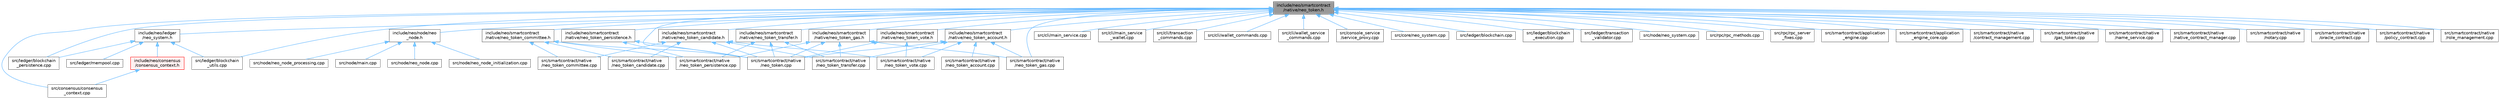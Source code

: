 digraph "include/neo/smartcontract/native/neo_token.h"
{
 // LATEX_PDF_SIZE
  bgcolor="transparent";
  edge [fontname=Helvetica,fontsize=10,labelfontname=Helvetica,labelfontsize=10];
  node [fontname=Helvetica,fontsize=10,shape=box,height=0.2,width=0.4];
  Node1 [id="Node000001",label="include/neo/smartcontract\l/native/neo_token.h",height=0.2,width=0.4,color="gray40", fillcolor="grey60", style="filled", fontcolor="black",tooltip=" "];
  Node1 -> Node2 [id="edge72_Node000001_Node000002",dir="back",color="steelblue1",style="solid",tooltip=" "];
  Node2 [id="Node000002",label="include/neo/ledger\l/neo_system.h",height=0.2,width=0.4,color="grey40", fillcolor="white", style="filled",URL="$ledger_2neo__system_8h.html",tooltip=" "];
  Node2 -> Node3 [id="edge73_Node000002_Node000003",dir="back",color="steelblue1",style="solid",tooltip=" "];
  Node3 [id="Node000003",label="include/neo/consensus\l/consensus_context.h",height=0.2,width=0.4,color="red", fillcolor="#FFF0F0", style="filled",URL="$consensus__context_8h.html",tooltip=" "];
  Node3 -> Node18 [id="edge74_Node000003_Node000018",dir="back",color="steelblue1",style="solid",tooltip=" "];
  Node18 [id="Node000018",label="src/consensus/consensus\l_context.cpp",height=0.2,width=0.4,color="grey40", fillcolor="white", style="filled",URL="$consensus__context_8cpp.html",tooltip=" "];
  Node2 -> Node19 [id="edge75_Node000002_Node000019",dir="back",color="steelblue1",style="solid",tooltip=" "];
  Node19 [id="Node000019",label="src/ledger/blockchain\l_persistence.cpp",height=0.2,width=0.4,color="grey40", fillcolor="white", style="filled",URL="$blockchain__persistence_8cpp.html",tooltip=" "];
  Node2 -> Node20 [id="edge76_Node000002_Node000020",dir="back",color="steelblue1",style="solid",tooltip=" "];
  Node20 [id="Node000020",label="src/ledger/blockchain\l_utils.cpp",height=0.2,width=0.4,color="grey40", fillcolor="white", style="filled",URL="$blockchain__utils_8cpp.html",tooltip=" "];
  Node2 -> Node21 [id="edge77_Node000002_Node000021",dir="back",color="steelblue1",style="solid",tooltip=" "];
  Node21 [id="Node000021",label="src/ledger/mempool.cpp",height=0.2,width=0.4,color="grey40", fillcolor="white", style="filled",URL="$mempool_8cpp.html",tooltip=" "];
  Node1 -> Node5 [id="edge78_Node000001_Node000005",dir="back",color="steelblue1",style="solid",tooltip=" "];
  Node5 [id="Node000005",label="include/neo/node/neo\l_node.h",height=0.2,width=0.4,color="grey40", fillcolor="white", style="filled",URL="$neo__node_8h.html",tooltip=" "];
  Node5 -> Node6 [id="edge79_Node000005_Node000006",dir="back",color="steelblue1",style="solid",tooltip=" "];
  Node6 [id="Node000006",label="src/node/main.cpp",height=0.2,width=0.4,color="grey40", fillcolor="white", style="filled",URL="$main_8cpp.html",tooltip="Main entry point for Neo C++ Node."];
  Node5 -> Node7 [id="edge80_Node000005_Node000007",dir="back",color="steelblue1",style="solid",tooltip=" "];
  Node7 [id="Node000007",label="src/node/neo_node.cpp",height=0.2,width=0.4,color="grey40", fillcolor="white", style="filled",URL="$neo__node_8cpp.html",tooltip=" "];
  Node5 -> Node8 [id="edge81_Node000005_Node000008",dir="back",color="steelblue1",style="solid",tooltip=" "];
  Node8 [id="Node000008",label="src/node/neo_node_initialization.cpp",height=0.2,width=0.4,color="grey40", fillcolor="white", style="filled",URL="$neo__node__initialization_8cpp.html",tooltip=" "];
  Node5 -> Node9 [id="edge82_Node000005_Node000009",dir="back",color="steelblue1",style="solid",tooltip=" "];
  Node9 [id="Node000009",label="src/node/neo_node_processing.cpp",height=0.2,width=0.4,color="grey40", fillcolor="white", style="filled",URL="$neo__node__processing_8cpp.html",tooltip=" "];
  Node1 -> Node22 [id="edge83_Node000001_Node000022",dir="back",color="steelblue1",style="solid",tooltip=" "];
  Node22 [id="Node000022",label="include/neo/smartcontract\l/native/neo_token_account.h",height=0.2,width=0.4,color="grey40", fillcolor="white", style="filled",URL="$neo__token__account_8h.html",tooltip=" "];
  Node22 -> Node23 [id="edge84_Node000022_Node000023",dir="back",color="steelblue1",style="solid",tooltip=" "];
  Node23 [id="Node000023",label="src/smartcontract/native\l/neo_token.cpp",height=0.2,width=0.4,color="grey40", fillcolor="white", style="filled",URL="$neo__token_8cpp.html",tooltip=" "];
  Node22 -> Node24 [id="edge85_Node000022_Node000024",dir="back",color="steelblue1",style="solid",tooltip=" "];
  Node24 [id="Node000024",label="src/smartcontract/native\l/neo_token_account.cpp",height=0.2,width=0.4,color="grey40", fillcolor="white", style="filled",URL="$neo__token__account_8cpp.html",tooltip=" "];
  Node22 -> Node25 [id="edge86_Node000022_Node000025",dir="back",color="steelblue1",style="solid",tooltip=" "];
  Node25 [id="Node000025",label="src/smartcontract/native\l/neo_token_gas.cpp",height=0.2,width=0.4,color="grey40", fillcolor="white", style="filled",URL="$neo__token__gas_8cpp.html",tooltip=" "];
  Node22 -> Node26 [id="edge87_Node000022_Node000026",dir="back",color="steelblue1",style="solid",tooltip=" "];
  Node26 [id="Node000026",label="src/smartcontract/native\l/neo_token_transfer.cpp",height=0.2,width=0.4,color="grey40", fillcolor="white", style="filled",URL="$neo__token__transfer_8cpp.html",tooltip=" "];
  Node22 -> Node27 [id="edge88_Node000022_Node000027",dir="back",color="steelblue1",style="solid",tooltip=" "];
  Node27 [id="Node000027",label="src/smartcontract/native\l/neo_token_vote.cpp",height=0.2,width=0.4,color="grey40", fillcolor="white", style="filled",URL="$neo__token__vote_8cpp.html",tooltip=" "];
  Node1 -> Node28 [id="edge89_Node000001_Node000028",dir="back",color="steelblue1",style="solid",tooltip=" "];
  Node28 [id="Node000028",label="include/neo/smartcontract\l/native/neo_token_candidate.h",height=0.2,width=0.4,color="grey40", fillcolor="white", style="filled",URL="$neo__token__candidate_8h.html",tooltip=" "];
  Node28 -> Node23 [id="edge90_Node000028_Node000023",dir="back",color="steelblue1",style="solid",tooltip=" "];
  Node28 -> Node29 [id="edge91_Node000028_Node000029",dir="back",color="steelblue1",style="solid",tooltip=" "];
  Node29 [id="Node000029",label="src/smartcontract/native\l/neo_token_candidate.cpp",height=0.2,width=0.4,color="grey40", fillcolor="white", style="filled",URL="$neo__token__candidate_8cpp.html",tooltip=" "];
  Node28 -> Node30 [id="edge92_Node000028_Node000030",dir="back",color="steelblue1",style="solid",tooltip=" "];
  Node30 [id="Node000030",label="src/smartcontract/native\l/neo_token_committee.cpp",height=0.2,width=0.4,color="grey40", fillcolor="white", style="filled",URL="$neo__token__committee_8cpp.html",tooltip=" "];
  Node28 -> Node26 [id="edge93_Node000028_Node000026",dir="back",color="steelblue1",style="solid",tooltip=" "];
  Node28 -> Node27 [id="edge94_Node000028_Node000027",dir="back",color="steelblue1",style="solid",tooltip=" "];
  Node1 -> Node31 [id="edge95_Node000001_Node000031",dir="back",color="steelblue1",style="solid",tooltip=" "];
  Node31 [id="Node000031",label="include/neo/smartcontract\l/native/neo_token_committee.h",height=0.2,width=0.4,color="grey40", fillcolor="white", style="filled",URL="$neo__token__committee_8h.html",tooltip=" "];
  Node31 -> Node23 [id="edge96_Node000031_Node000023",dir="back",color="steelblue1",style="solid",tooltip=" "];
  Node31 -> Node29 [id="edge97_Node000031_Node000029",dir="back",color="steelblue1",style="solid",tooltip=" "];
  Node31 -> Node30 [id="edge98_Node000031_Node000030",dir="back",color="steelblue1",style="solid",tooltip=" "];
  Node31 -> Node32 [id="edge99_Node000031_Node000032",dir="back",color="steelblue1",style="solid",tooltip=" "];
  Node32 [id="Node000032",label="src/smartcontract/native\l/neo_token_persistence.cpp",height=0.2,width=0.4,color="grey40", fillcolor="white", style="filled",URL="$neo__token__persistence_8cpp.html",tooltip=" "];
  Node1 -> Node33 [id="edge100_Node000001_Node000033",dir="back",color="steelblue1",style="solid",tooltip=" "];
  Node33 [id="Node000033",label="include/neo/smartcontract\l/native/neo_token_gas.h",height=0.2,width=0.4,color="grey40", fillcolor="white", style="filled",URL="$neo__token__gas_8h.html",tooltip=" "];
  Node33 -> Node23 [id="edge101_Node000033_Node000023",dir="back",color="steelblue1",style="solid",tooltip=" "];
  Node33 -> Node25 [id="edge102_Node000033_Node000025",dir="back",color="steelblue1",style="solid",tooltip=" "];
  Node33 -> Node32 [id="edge103_Node000033_Node000032",dir="back",color="steelblue1",style="solid",tooltip=" "];
  Node33 -> Node26 [id="edge104_Node000033_Node000026",dir="back",color="steelblue1",style="solid",tooltip=" "];
  Node1 -> Node34 [id="edge105_Node000001_Node000034",dir="back",color="steelblue1",style="solid",tooltip=" "];
  Node34 [id="Node000034",label="include/neo/smartcontract\l/native/neo_token_persistence.h",height=0.2,width=0.4,color="grey40", fillcolor="white", style="filled",URL="$neo__token__persistence_8h.html",tooltip=" "];
  Node34 -> Node23 [id="edge106_Node000034_Node000023",dir="back",color="steelblue1",style="solid",tooltip=" "];
  Node34 -> Node32 [id="edge107_Node000034_Node000032",dir="back",color="steelblue1",style="solid",tooltip=" "];
  Node1 -> Node35 [id="edge108_Node000001_Node000035",dir="back",color="steelblue1",style="solid",tooltip=" "];
  Node35 [id="Node000035",label="include/neo/smartcontract\l/native/neo_token_transfer.h",height=0.2,width=0.4,color="grey40", fillcolor="white", style="filled",URL="$neo__token__transfer_8h.html",tooltip=" "];
  Node35 -> Node23 [id="edge109_Node000035_Node000023",dir="back",color="steelblue1",style="solid",tooltip=" "];
  Node35 -> Node32 [id="edge110_Node000035_Node000032",dir="back",color="steelblue1",style="solid",tooltip=" "];
  Node35 -> Node26 [id="edge111_Node000035_Node000026",dir="back",color="steelblue1",style="solid",tooltip=" "];
  Node1 -> Node36 [id="edge112_Node000001_Node000036",dir="back",color="steelblue1",style="solid",tooltip=" "];
  Node36 [id="Node000036",label="include/neo/smartcontract\l/native/neo_token_vote.h",height=0.2,width=0.4,color="grey40", fillcolor="white", style="filled",URL="$neo__token__vote_8h.html",tooltip=" "];
  Node36 -> Node23 [id="edge113_Node000036_Node000023",dir="back",color="steelblue1",style="solid",tooltip=" "];
  Node36 -> Node27 [id="edge114_Node000036_Node000027",dir="back",color="steelblue1",style="solid",tooltip=" "];
  Node1 -> Node37 [id="edge115_Node000001_Node000037",dir="back",color="steelblue1",style="solid",tooltip=" "];
  Node37 [id="Node000037",label="src/cli/main_service.cpp",height=0.2,width=0.4,color="grey40", fillcolor="white", style="filled",URL="$main__service_8cpp.html",tooltip=" "];
  Node1 -> Node38 [id="edge116_Node000001_Node000038",dir="back",color="steelblue1",style="solid",tooltip=" "];
  Node38 [id="Node000038",label="src/cli/main_service\l_wallet.cpp",height=0.2,width=0.4,color="grey40", fillcolor="white", style="filled",URL="$main__service__wallet_8cpp.html",tooltip=" "];
  Node1 -> Node39 [id="edge117_Node000001_Node000039",dir="back",color="steelblue1",style="solid",tooltip=" "];
  Node39 [id="Node000039",label="src/cli/transaction\l_commands.cpp",height=0.2,width=0.4,color="grey40", fillcolor="white", style="filled",URL="$transaction__commands_8cpp.html",tooltip=" "];
  Node1 -> Node40 [id="edge118_Node000001_Node000040",dir="back",color="steelblue1",style="solid",tooltip=" "];
  Node40 [id="Node000040",label="src/cli/wallet_commands.cpp",height=0.2,width=0.4,color="grey40", fillcolor="white", style="filled",URL="$wallet__commands_8cpp.html",tooltip=" "];
  Node1 -> Node41 [id="edge119_Node000001_Node000041",dir="back",color="steelblue1",style="solid",tooltip=" "];
  Node41 [id="Node000041",label="src/cli/wallet_service\l_commands.cpp",height=0.2,width=0.4,color="grey40", fillcolor="white", style="filled",URL="$wallet__service__commands_8cpp.html",tooltip=" "];
  Node1 -> Node18 [id="edge120_Node000001_Node000018",dir="back",color="steelblue1",style="solid",tooltip=" "];
  Node1 -> Node42 [id="edge121_Node000001_Node000042",dir="back",color="steelblue1",style="solid",tooltip=" "];
  Node42 [id="Node000042",label="src/console_service\l/service_proxy.cpp",height=0.2,width=0.4,color="grey40", fillcolor="white", style="filled",URL="$service__proxy_8cpp.html",tooltip=" "];
  Node1 -> Node43 [id="edge122_Node000001_Node000043",dir="back",color="steelblue1",style="solid",tooltip=" "];
  Node43 [id="Node000043",label="src/core/neo_system.cpp",height=0.2,width=0.4,color="grey40", fillcolor="white", style="filled",URL="$core_2neo__system_8cpp.html",tooltip=" "];
  Node1 -> Node44 [id="edge123_Node000001_Node000044",dir="back",color="steelblue1",style="solid",tooltip=" "];
  Node44 [id="Node000044",label="src/ledger/blockchain.cpp",height=0.2,width=0.4,color="grey40", fillcolor="white", style="filled",URL="$blockchain_8cpp.html",tooltip=" "];
  Node1 -> Node45 [id="edge124_Node000001_Node000045",dir="back",color="steelblue1",style="solid",tooltip=" "];
  Node45 [id="Node000045",label="src/ledger/blockchain\l_execution.cpp",height=0.2,width=0.4,color="grey40", fillcolor="white", style="filled",URL="$blockchain__execution_8cpp.html",tooltip=" "];
  Node1 -> Node19 [id="edge125_Node000001_Node000019",dir="back",color="steelblue1",style="solid",tooltip=" "];
  Node1 -> Node20 [id="edge126_Node000001_Node000020",dir="back",color="steelblue1",style="solid",tooltip=" "];
  Node1 -> Node46 [id="edge127_Node000001_Node000046",dir="back",color="steelblue1",style="solid",tooltip=" "];
  Node46 [id="Node000046",label="src/ledger/transaction\l_validator.cpp",height=0.2,width=0.4,color="grey40", fillcolor="white", style="filled",URL="$transaction__validator_8cpp.html",tooltip=" "];
  Node1 -> Node47 [id="edge128_Node000001_Node000047",dir="back",color="steelblue1",style="solid",tooltip=" "];
  Node47 [id="Node000047",label="src/node/neo_system.cpp",height=0.2,width=0.4,color="grey40", fillcolor="white", style="filled",URL="$node_2neo__system_8cpp.html",tooltip=" "];
  Node1 -> Node48 [id="edge129_Node000001_Node000048",dir="back",color="steelblue1",style="solid",tooltip=" "];
  Node48 [id="Node000048",label="src/rpc/rpc_methods.cpp",height=0.2,width=0.4,color="grey40", fillcolor="white", style="filled",URL="$rpc__methods_8cpp.html",tooltip=" "];
  Node1 -> Node49 [id="edge130_Node000001_Node000049",dir="back",color="steelblue1",style="solid",tooltip=" "];
  Node49 [id="Node000049",label="src/rpc/rpc_server\l_fixes.cpp",height=0.2,width=0.4,color="grey40", fillcolor="white", style="filled",URL="$rpc__server__fixes_8cpp.html",tooltip=" "];
  Node1 -> Node50 [id="edge131_Node000001_Node000050",dir="back",color="steelblue1",style="solid",tooltip=" "];
  Node50 [id="Node000050",label="src/smartcontract/application\l_engine.cpp",height=0.2,width=0.4,color="grey40", fillcolor="white", style="filled",URL="$application__engine_8cpp.html",tooltip=" "];
  Node1 -> Node51 [id="edge132_Node000001_Node000051",dir="back",color="steelblue1",style="solid",tooltip=" "];
  Node51 [id="Node000051",label="src/smartcontract/application\l_engine_core.cpp",height=0.2,width=0.4,color="grey40", fillcolor="white", style="filled",URL="$application__engine__core_8cpp.html",tooltip=" "];
  Node1 -> Node52 [id="edge133_Node000001_Node000052",dir="back",color="steelblue1",style="solid",tooltip=" "];
  Node52 [id="Node000052",label="src/smartcontract/native\l/contract_management.cpp",height=0.2,width=0.4,color="grey40", fillcolor="white", style="filled",URL="$contract__management_8cpp.html",tooltip=" "];
  Node1 -> Node53 [id="edge134_Node000001_Node000053",dir="back",color="steelblue1",style="solid",tooltip=" "];
  Node53 [id="Node000053",label="src/smartcontract/native\l/gas_token.cpp",height=0.2,width=0.4,color="grey40", fillcolor="white", style="filled",URL="$gas__token_8cpp.html",tooltip=" "];
  Node1 -> Node54 [id="edge135_Node000001_Node000054",dir="back",color="steelblue1",style="solid",tooltip=" "];
  Node54 [id="Node000054",label="src/smartcontract/native\l/name_service.cpp",height=0.2,width=0.4,color="grey40", fillcolor="white", style="filled",URL="$name__service_8cpp.html",tooltip=" "];
  Node1 -> Node55 [id="edge136_Node000001_Node000055",dir="back",color="steelblue1",style="solid",tooltip=" "];
  Node55 [id="Node000055",label="src/smartcontract/native\l/native_contract_manager.cpp",height=0.2,width=0.4,color="grey40", fillcolor="white", style="filled",URL="$native__contract__manager_8cpp.html",tooltip=" "];
  Node1 -> Node23 [id="edge137_Node000001_Node000023",dir="back",color="steelblue1",style="solid",tooltip=" "];
  Node1 -> Node25 [id="edge138_Node000001_Node000025",dir="back",color="steelblue1",style="solid",tooltip=" "];
  Node1 -> Node56 [id="edge139_Node000001_Node000056",dir="back",color="steelblue1",style="solid",tooltip=" "];
  Node56 [id="Node000056",label="src/smartcontract/native\l/notary.cpp",height=0.2,width=0.4,color="grey40", fillcolor="white", style="filled",URL="$notary_8cpp.html",tooltip=" "];
  Node1 -> Node57 [id="edge140_Node000001_Node000057",dir="back",color="steelblue1",style="solid",tooltip=" "];
  Node57 [id="Node000057",label="src/smartcontract/native\l/oracle_contract.cpp",height=0.2,width=0.4,color="grey40", fillcolor="white", style="filled",URL="$oracle__contract_8cpp.html",tooltip=" "];
  Node1 -> Node58 [id="edge141_Node000001_Node000058",dir="back",color="steelblue1",style="solid",tooltip=" "];
  Node58 [id="Node000058",label="src/smartcontract/native\l/policy_contract.cpp",height=0.2,width=0.4,color="grey40", fillcolor="white", style="filled",URL="$policy__contract_8cpp.html",tooltip=" "];
  Node1 -> Node59 [id="edge142_Node000001_Node000059",dir="back",color="steelblue1",style="solid",tooltip=" "];
  Node59 [id="Node000059",label="src/smartcontract/native\l/role_management.cpp",height=0.2,width=0.4,color="grey40", fillcolor="white", style="filled",URL="$role__management_8cpp.html",tooltip=" "];
}
